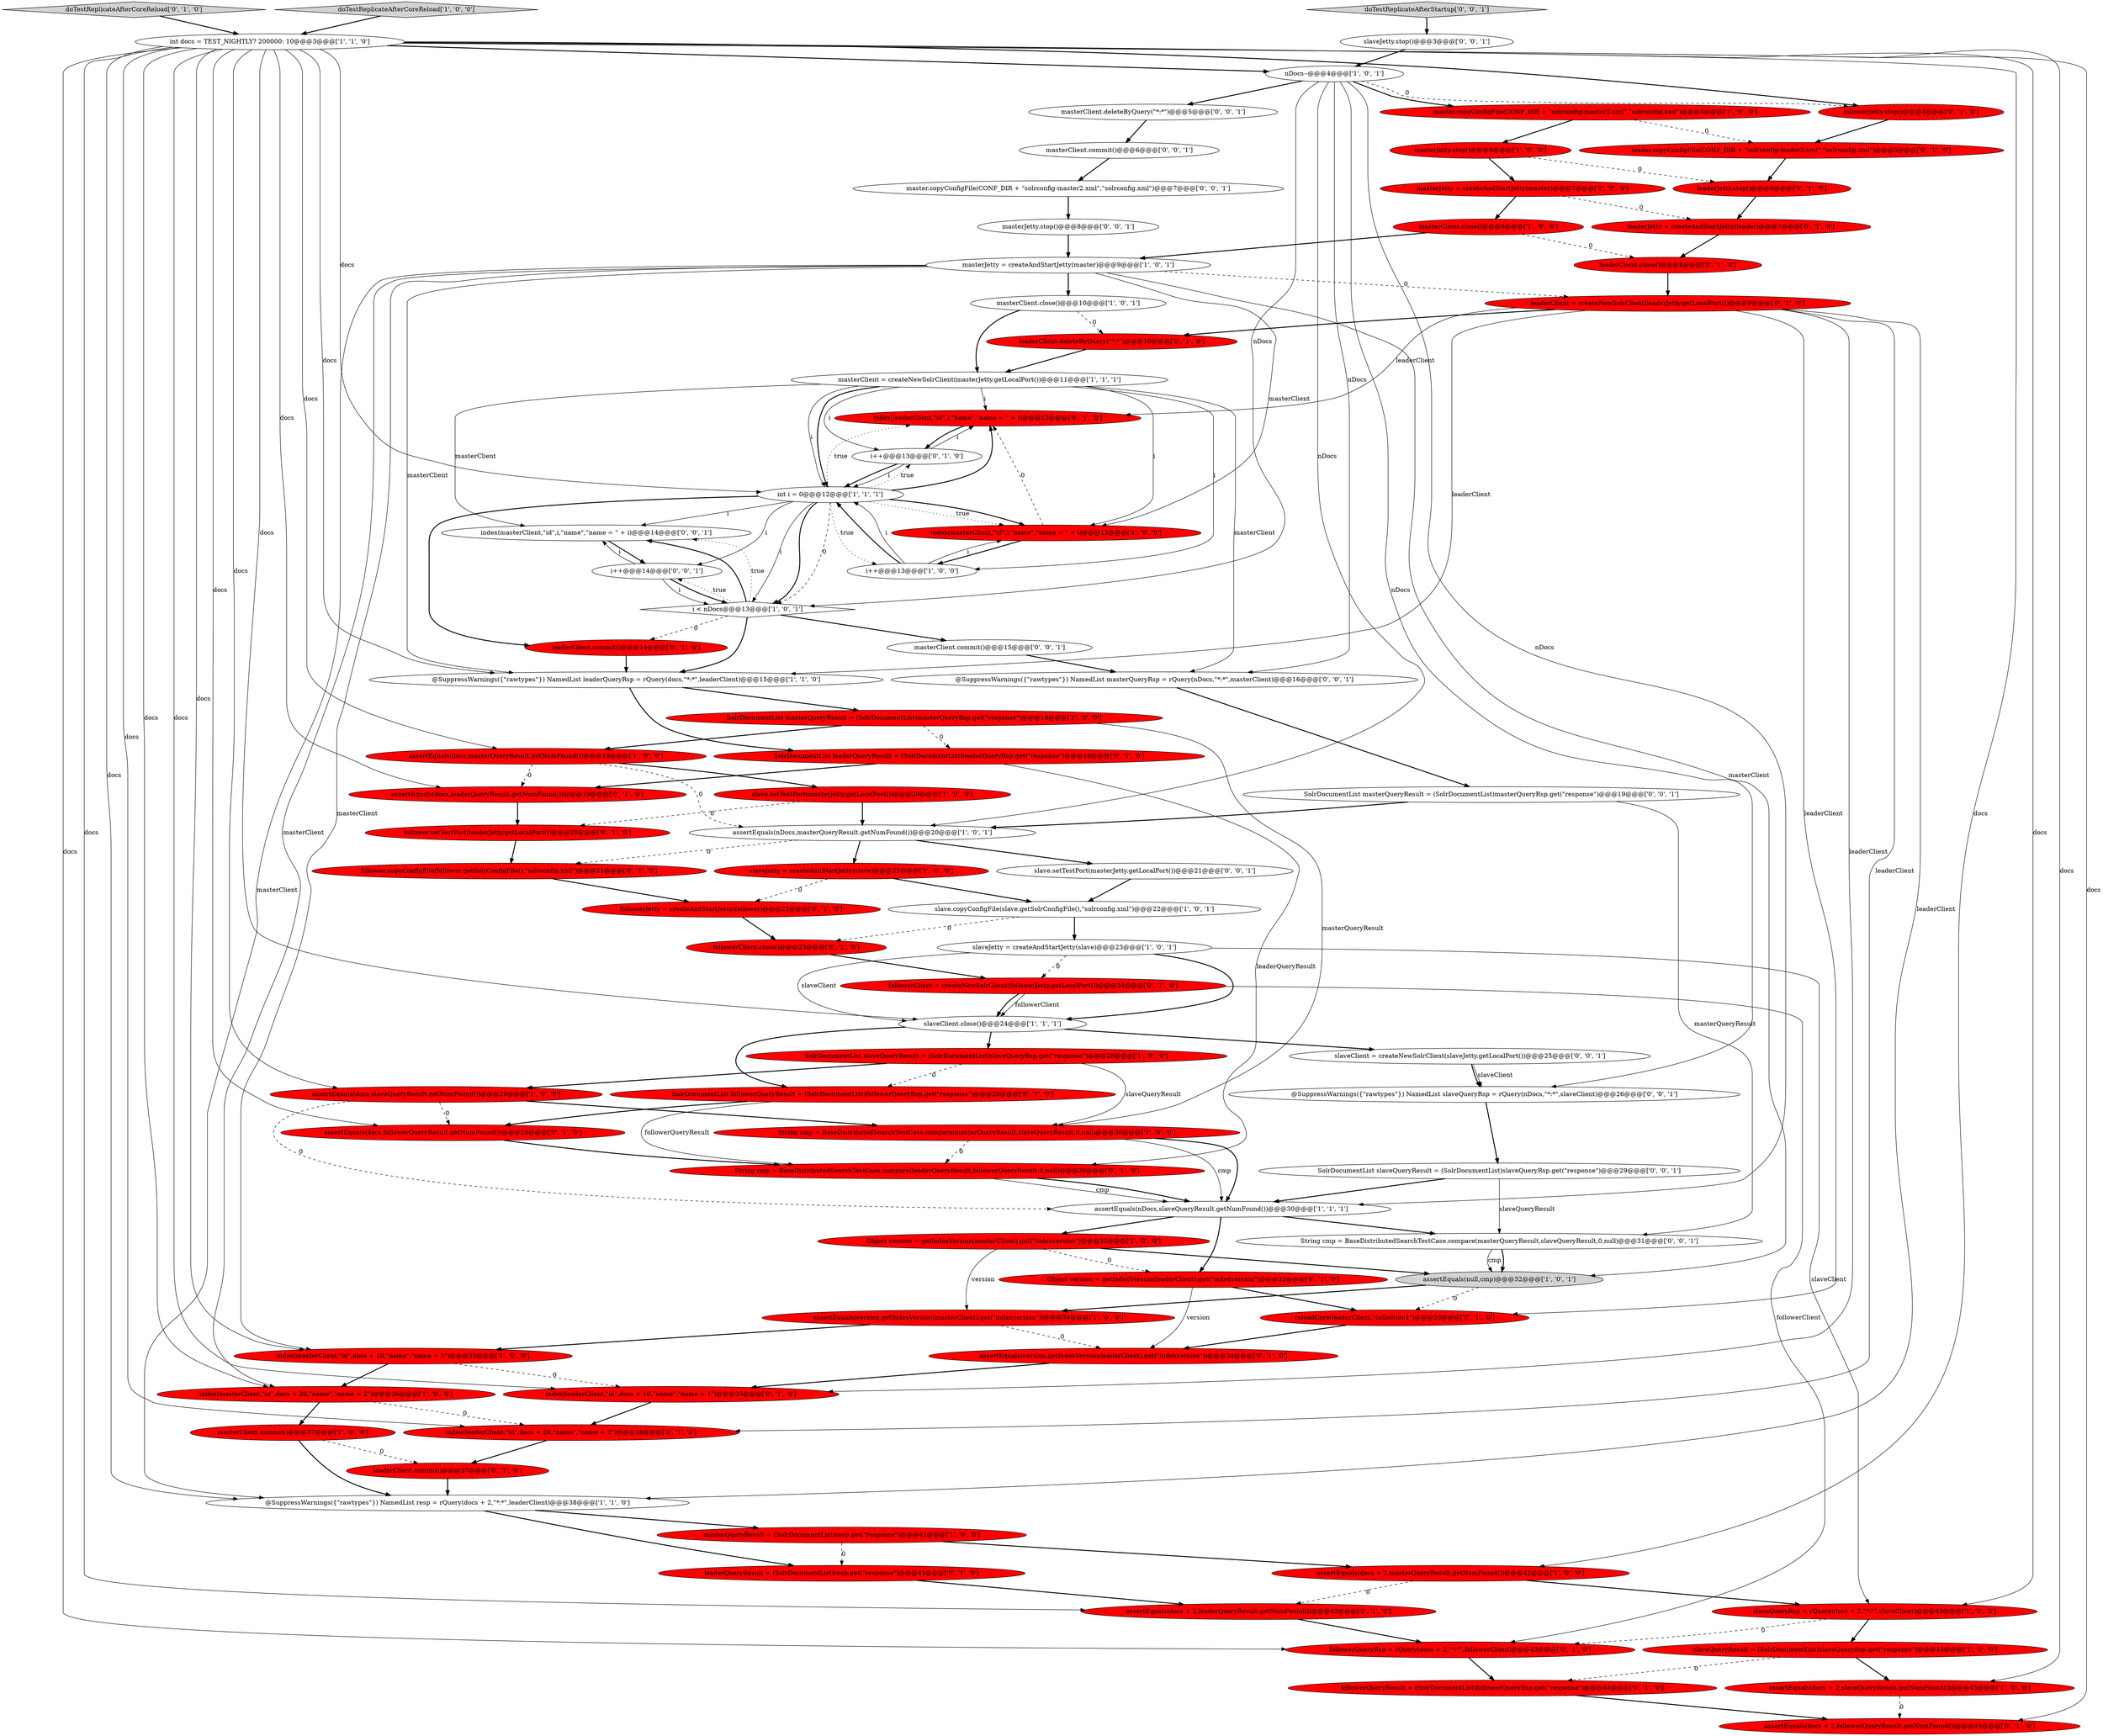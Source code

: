 digraph {
62 [style = filled, label = "index(leaderClient,\"id\",docs + 20,\"name\",\"name = 2\")@@@36@@@['0', '1', '0']", fillcolor = red, shape = ellipse image = "AAA1AAABBB2BBB"];
12 [style = filled, label = "SolrDocumentList masterQueryResult = (SolrDocumentList)masterQueryRsp.get(\"response\")@@@18@@@['1', '0', '0']", fillcolor = red, shape = ellipse image = "AAA1AAABBB1BBB"];
67 [style = filled, label = "doTestReplicateAfterCoreReload['0', '1', '0']", fillcolor = lightgray, shape = diamond image = "AAA0AAABBB2BBB"];
35 [style = filled, label = "master.copyConfigFile(CONF_DIR + \"solrconfig-master3.xml\",\"solrconfig.xml\")@@@5@@@['1', '0', '0']", fillcolor = red, shape = ellipse image = "AAA1AAABBB1BBB"];
79 [style = filled, label = "master.copyConfigFile(CONF_DIR + \"solrconfig-master2.xml\",\"solrconfig.xml\")@@@7@@@['0', '0', '1']", fillcolor = white, shape = ellipse image = "AAA0AAABBB3BBB"];
34 [style = filled, label = "slave.copyConfigFile(slave.getSolrConfigFile(),\"solrconfig.xml\")@@@22@@@['1', '0', '1']", fillcolor = white, shape = ellipse image = "AAA0AAABBB1BBB"];
2 [style = filled, label = "@SuppressWarnings({\"rawtypes\"}) NamedList resp = rQuery(docs + 2,\"*:*\",leaderClient)@@@38@@@['1', '1', '0']", fillcolor = white, shape = ellipse image = "AAA0AAABBB1BBB"];
21 [style = filled, label = "String cmp = BaseDistributedSearchTestCase.compare(masterQueryResult,slaveQueryResult,0,null)@@@30@@@['1', '0', '0']", fillcolor = red, shape = ellipse image = "AAA1AAABBB1BBB"];
45 [style = filled, label = "assertEquals(docs + 2,followerQueryResult.getNumFound())@@@45@@@['0', '1', '0']", fillcolor = red, shape = ellipse image = "AAA1AAABBB2BBB"];
83 [style = filled, label = "masterClient.commit()@@@15@@@['0', '0', '1']", fillcolor = white, shape = ellipse image = "AAA0AAABBB3BBB"];
48 [style = filled, label = "leaderClient.deleteByQuery(\"*:*\")@@@10@@@['0', '1', '0']", fillcolor = red, shape = ellipse image = "AAA1AAABBB2BBB"];
18 [style = filled, label = "assertEquals(docs,masterQueryResult.getNumFound())@@@19@@@['1', '0', '0']", fillcolor = red, shape = ellipse image = "AAA1AAABBB1BBB"];
10 [style = filled, label = "slaveJetty = createAndStartJetty(slave)@@@23@@@['1', '0', '1']", fillcolor = white, shape = ellipse image = "AAA0AAABBB1BBB"];
51 [style = filled, label = "assertEquals(version,getIndexVersion(leaderClient).get(\"indexversion\"))@@@34@@@['0', '1', '0']", fillcolor = red, shape = ellipse image = "AAA1AAABBB2BBB"];
75 [style = filled, label = "String cmp = BaseDistributedSearchTestCase.compare(masterQueryResult,slaveQueryResult,0,null)@@@31@@@['0', '0', '1']", fillcolor = white, shape = ellipse image = "AAA0AAABBB3BBB"];
3 [style = filled, label = "masterJetty = createAndStartJetty(master)@@@7@@@['1', '0', '0']", fillcolor = red, shape = ellipse image = "AAA1AAABBB1BBB"];
22 [style = filled, label = "int docs = TEST_NIGHTLY? 200000: 10@@@3@@@['1', '1', '0']", fillcolor = white, shape = ellipse image = "AAA0AAABBB1BBB"];
56 [style = filled, label = "assertEquals(docs,followerQueryResult.getNumFound())@@@29@@@['0', '1', '0']", fillcolor = red, shape = ellipse image = "AAA1AAABBB2BBB"];
54 [style = filled, label = "reloadCore(leaderClient,\"collection1\")@@@33@@@['0', '1', '0']", fillcolor = red, shape = ellipse image = "AAA1AAABBB2BBB"];
59 [style = filled, label = "followerQueryRsp = rQuery(docs + 2,\"*:*\",followerClient)@@@43@@@['0', '1', '0']", fillcolor = red, shape = ellipse image = "AAA1AAABBB2BBB"];
16 [style = filled, label = "masterClient.commit()@@@37@@@['1', '0', '0']", fillcolor = red, shape = ellipse image = "AAA1AAABBB1BBB"];
85 [style = filled, label = "@SuppressWarnings({\"rawtypes\"}) NamedList slaveQueryRsp = rQuery(nDocs,\"*:*\",slaveClient)@@@26@@@['0', '0', '1']", fillcolor = white, shape = ellipse image = "AAA0AAABBB3BBB"];
63 [style = filled, label = "assertEquals(docs,leaderQueryResult.getNumFound())@@@19@@@['0', '1', '0']", fillcolor = red, shape = ellipse image = "AAA1AAABBB2BBB"];
49 [style = filled, label = "followerJetty.stop()@@@4@@@['0', '1', '0']", fillcolor = red, shape = ellipse image = "AAA1AAABBB2BBB"];
50 [style = filled, label = "SolrDocumentList followerQueryResult = (SolrDocumentList)followerQueryRsp.get(\"response\")@@@28@@@['0', '1', '0']", fillcolor = red, shape = ellipse image = "AAA1AAABBB2BBB"];
58 [style = filled, label = "index(leaderClient,\"id\",i,\"name\",\"name = \" + i)@@@13@@@['0', '1', '0']", fillcolor = red, shape = ellipse image = "AAA1AAABBB2BBB"];
39 [style = filled, label = "followerClient.close()@@@23@@@['0', '1', '0']", fillcolor = red, shape = ellipse image = "AAA1AAABBB2BBB"];
38 [style = filled, label = "assertEquals(version,getIndexVersion(masterClient).get(\"indexversion\"))@@@34@@@['1', '0', '0']", fillcolor = red, shape = ellipse image = "AAA1AAABBB1BBB"];
80 [style = filled, label = "masterClient.commit()@@@6@@@['0', '0', '1']", fillcolor = white, shape = ellipse image = "AAA0AAABBB3BBB"];
0 [style = filled, label = "@SuppressWarnings({\"rawtypes\"}) NamedList leaderQueryRsp = rQuery(docs,\"*:*\",leaderClient)@@@15@@@['1', '1', '0']", fillcolor = white, shape = ellipse image = "AAA0AAABBB1BBB"];
46 [style = filled, label = "followerJetty = createAndStartJetty(follower)@@@22@@@['0', '1', '0']", fillcolor = red, shape = ellipse image = "AAA1AAABBB2BBB"];
15 [style = filled, label = "i < nDocs@@@13@@@['1', '0', '1']", fillcolor = white, shape = diamond image = "AAA0AAABBB1BBB"];
9 [style = filled, label = "index(masterClient,\"id\",docs + 10,\"name\",\"name = 1\")@@@35@@@['1', '0', '0']", fillcolor = red, shape = ellipse image = "AAA1AAABBB1BBB"];
19 [style = filled, label = "assertEquals(null,cmp)@@@32@@@['1', '0', '1']", fillcolor = lightgray, shape = ellipse image = "AAA0AAABBB1BBB"];
53 [style = filled, label = "SolrDocumentList leaderQueryResult = (SolrDocumentList)leaderQueryRsp.get(\"response\")@@@18@@@['0', '1', '0']", fillcolor = red, shape = ellipse image = "AAA1AAABBB2BBB"];
42 [style = filled, label = "String cmp = BaseDistributedSearchTestCase.compare(leaderQueryResult,followerQueryResult,0,null)@@@30@@@['0', '1', '0']", fillcolor = red, shape = ellipse image = "AAA1AAABBB2BBB"];
24 [style = filled, label = "Object version = getIndexVersion(masterClient).get(\"indexversion\")@@@32@@@['1', '0', '0']", fillcolor = red, shape = ellipse image = "AAA1AAABBB1BBB"];
25 [style = filled, label = "slaveJetty = createAndStartJetty(slave)@@@22@@@['1', '0', '0']", fillcolor = red, shape = ellipse image = "AAA1AAABBB1BBB"];
26 [style = filled, label = "masterClient.close()@@@8@@@['1', '0', '0']", fillcolor = red, shape = ellipse image = "AAA1AAABBB1BBB"];
32 [style = filled, label = "index(masterClient,\"id\",i,\"name\",\"name = \" + i)@@@13@@@['1', '0', '0']", fillcolor = red, shape = ellipse image = "AAA1AAABBB1BBB"];
28 [style = filled, label = "i++@@@13@@@['1', '0', '0']", fillcolor = white, shape = ellipse image = "AAA0AAABBB1BBB"];
69 [style = filled, label = "leaderJetty = createAndStartJetty(leader)@@@7@@@['0', '1', '0']", fillcolor = red, shape = ellipse image = "AAA1AAABBB2BBB"];
84 [style = filled, label = "slaveJetty.stop()@@@3@@@['0', '0', '1']", fillcolor = white, shape = ellipse image = "AAA0AAABBB3BBB"];
70 [style = filled, label = "follower.copyConfigFile(follower.getSolrConfigFile(),\"solrconfig.xml\")@@@21@@@['0', '1', '0']", fillcolor = red, shape = ellipse image = "AAA1AAABBB2BBB"];
30 [style = filled, label = "masterJetty = createAndStartJetty(master)@@@9@@@['1', '0', '1']", fillcolor = white, shape = ellipse image = "AAA0AAABBB1BBB"];
40 [style = filled, label = "leaderClient.commit()@@@37@@@['0', '1', '0']", fillcolor = red, shape = ellipse image = "AAA1AAABBB2BBB"];
74 [style = filled, label = "doTestReplicateAfterStartup['0', '0', '1']", fillcolor = lightgray, shape = diamond image = "AAA0AAABBB3BBB"];
77 [style = filled, label = "i++@@@14@@@['0', '0', '1']", fillcolor = white, shape = ellipse image = "AAA0AAABBB3BBB"];
29 [style = filled, label = "assertEquals(nDocs,masterQueryResult.getNumFound())@@@20@@@['1', '0', '1']", fillcolor = white, shape = ellipse image = "AAA0AAABBB1BBB"];
31 [style = filled, label = "masterJetty.stop()@@@6@@@['1', '0', '0']", fillcolor = red, shape = ellipse image = "AAA1AAABBB1BBB"];
44 [style = filled, label = "leaderClient.commit()@@@14@@@['0', '1', '0']", fillcolor = red, shape = ellipse image = "AAA1AAABBB2BBB"];
14 [style = filled, label = "SolrDocumentList slaveQueryResult = (SolrDocumentList)slaveQueryRsp.get(\"response\")@@@28@@@['1', '0', '0']", fillcolor = red, shape = ellipse image = "AAA1AAABBB1BBB"];
52 [style = filled, label = "i++@@@13@@@['0', '1', '0']", fillcolor = white, shape = ellipse image = "AAA0AAABBB2BBB"];
61 [style = filled, label = "index(leaderClient,\"id\",docs + 10,\"name\",\"name = 1\")@@@35@@@['0', '1', '0']", fillcolor = red, shape = ellipse image = "AAA1AAABBB2BBB"];
64 [style = filled, label = "leaderQueryResult = (SolrDocumentList)resp.get(\"response\")@@@41@@@['0', '1', '0']", fillcolor = red, shape = ellipse image = "AAA1AAABBB2BBB"];
1 [style = filled, label = "nDocs--@@@4@@@['1', '0', '1']", fillcolor = white, shape = ellipse image = "AAA0AAABBB1BBB"];
82 [style = filled, label = "index(masterClient,\"id\",i,\"name\",\"name = \" + i)@@@14@@@['0', '0', '1']", fillcolor = white, shape = ellipse image = "AAA0AAABBB3BBB"];
7 [style = filled, label = "slave.setTestPort(masterJetty.getLocalPort())@@@20@@@['1', '0', '0']", fillcolor = red, shape = ellipse image = "AAA1AAABBB1BBB"];
66 [style = filled, label = "leaderJetty.stop()@@@6@@@['0', '1', '0']", fillcolor = red, shape = ellipse image = "AAA1AAABBB2BBB"];
20 [style = filled, label = "slaveClient.close()@@@24@@@['1', '1', '1']", fillcolor = white, shape = ellipse image = "AAA0AAABBB1BBB"];
17 [style = filled, label = "slaveQueryResult = (SolrDocumentList)slaveQueryRsp.get(\"response\")@@@44@@@['1', '0', '0']", fillcolor = red, shape = ellipse image = "AAA1AAABBB1BBB"];
27 [style = filled, label = "int i = 0@@@12@@@['1', '1', '1']", fillcolor = white, shape = ellipse image = "AAA0AAABBB1BBB"];
57 [style = filled, label = "Object version = getIndexVersion(leaderClient).get(\"indexversion\")@@@32@@@['0', '1', '0']", fillcolor = red, shape = ellipse image = "AAA1AAABBB2BBB"];
76 [style = filled, label = "masterJetty.stop()@@@8@@@['0', '0', '1']", fillcolor = white, shape = ellipse image = "AAA0AAABBB3BBB"];
5 [style = filled, label = "slaveQueryRsp = rQuery(docs + 2,\"*:*\",slaveClient)@@@43@@@['1', '0', '0']", fillcolor = red, shape = ellipse image = "AAA1AAABBB1BBB"];
36 [style = filled, label = "assertEquals(docs + 2,masterQueryResult.getNumFound())@@@42@@@['1', '0', '0']", fillcolor = red, shape = ellipse image = "AAA1AAABBB1BBB"];
4 [style = filled, label = "assertEquals(nDocs,slaveQueryResult.getNumFound())@@@30@@@['1', '1', '1']", fillcolor = white, shape = ellipse image = "AAA0AAABBB1BBB"];
13 [style = filled, label = "assertEquals(docs,slaveQueryResult.getNumFound())@@@29@@@['1', '0', '0']", fillcolor = red, shape = ellipse image = "AAA1AAABBB1BBB"];
43 [style = filled, label = "followerQueryResult = (SolrDocumentList)followerQueryRsp.get(\"response\")@@@44@@@['0', '1', '0']", fillcolor = red, shape = ellipse image = "AAA1AAABBB2BBB"];
8 [style = filled, label = "masterClient = createNewSolrClient(masterJetty.getLocalPort())@@@11@@@['1', '1', '1']", fillcolor = white, shape = ellipse image = "AAA0AAABBB1BBB"];
73 [style = filled, label = "masterClient.deleteByQuery(\"*:*\")@@@5@@@['0', '0', '1']", fillcolor = white, shape = ellipse image = "AAA0AAABBB3BBB"];
60 [style = filled, label = "leader.copyConfigFile(CONF_DIR + \"solrconfig-leader3.xml\",\"solrconfig.xml\")@@@5@@@['0', '1', '0']", fillcolor = red, shape = ellipse image = "AAA1AAABBB2BBB"];
78 [style = filled, label = "SolrDocumentList masterQueryResult = (SolrDocumentList)masterQueryRsp.get(\"response\")@@@19@@@['0', '0', '1']", fillcolor = white, shape = ellipse image = "AAA0AAABBB3BBB"];
71 [style = filled, label = "slave.setTestPort(masterJetty.getLocalPort())@@@21@@@['0', '0', '1']", fillcolor = white, shape = ellipse image = "AAA0AAABBB3BBB"];
6 [style = filled, label = "assertEquals(docs + 2,slaveQueryResult.getNumFound())@@@45@@@['1', '0', '0']", fillcolor = red, shape = ellipse image = "AAA1AAABBB1BBB"];
81 [style = filled, label = "SolrDocumentList slaveQueryResult = (SolrDocumentList)slaveQueryRsp.get(\"response\")@@@29@@@['0', '0', '1']", fillcolor = white, shape = ellipse image = "AAA0AAABBB3BBB"];
37 [style = filled, label = "masterQueryResult = (SolrDocumentList)resp.get(\"response\")@@@41@@@['1', '0', '0']", fillcolor = red, shape = ellipse image = "AAA1AAABBB1BBB"];
47 [style = filled, label = "leaderClient.close()@@@8@@@['0', '1', '0']", fillcolor = red, shape = ellipse image = "AAA1AAABBB2BBB"];
55 [style = filled, label = "leaderClient = createNewSolrClient(leaderJetty.getLocalPort())@@@9@@@['0', '1', '0']", fillcolor = red, shape = ellipse image = "AAA1AAABBB2BBB"];
11 [style = filled, label = "doTestReplicateAfterCoreReload['1', '0', '0']", fillcolor = lightgray, shape = diamond image = "AAA0AAABBB1BBB"];
86 [style = filled, label = "@SuppressWarnings({\"rawtypes\"}) NamedList masterQueryRsp = rQuery(nDocs,\"*:*\",masterClient)@@@16@@@['0', '0', '1']", fillcolor = white, shape = ellipse image = "AAA0AAABBB3BBB"];
65 [style = filled, label = "assertEquals(docs + 2,leaderQueryResult.getNumFound())@@@42@@@['0', '1', '0']", fillcolor = red, shape = ellipse image = "AAA1AAABBB2BBB"];
23 [style = filled, label = "index(masterClient,\"id\",docs + 20,\"name\",\"name = 2\")@@@36@@@['1', '0', '0']", fillcolor = red, shape = ellipse image = "AAA1AAABBB1BBB"];
41 [style = filled, label = "follower.setTestPort(leaderJetty.getLocalPort())@@@20@@@['0', '1', '0']", fillcolor = red, shape = ellipse image = "AAA1AAABBB2BBB"];
33 [style = filled, label = "masterClient.close()@@@10@@@['1', '0', '1']", fillcolor = white, shape = ellipse image = "AAA0AAABBB1BBB"];
68 [style = filled, label = "followerClient = createNewSolrClient(followerJetty.getLocalPort())@@@24@@@['0', '1', '0']", fillcolor = red, shape = ellipse image = "AAA1AAABBB2BBB"];
72 [style = filled, label = "slaveClient = createNewSolrClient(slaveJetty.getLocalPort())@@@25@@@['0', '0', '1']", fillcolor = white, shape = ellipse image = "AAA0AAABBB3BBB"];
40->2 [style = bold, label=""];
27->32 [style = dotted, label="true"];
27->32 [style = bold, label=""];
15->82 [style = dotted, label="true"];
22->65 [style = solid, label="docs"];
84->1 [style = bold, label=""];
13->56 [style = dashed, label="0"];
52->58 [style = solid, label="i"];
25->34 [style = bold, label=""];
52->27 [style = bold, label=""];
27->82 [style = solid, label="i"];
22->6 [style = solid, label="docs"];
27->44 [style = bold, label=""];
53->63 [style = bold, label=""];
50->56 [style = bold, label=""];
27->58 [style = bold, label=""];
79->76 [style = bold, label=""];
22->56 [style = solid, label="docs"];
23->62 [style = dashed, label="0"];
27->15 [style = bold, label=""];
22->63 [style = solid, label="docs"];
10->5 [style = solid, label="slaveClient"];
4->75 [style = bold, label=""];
0->53 [style = bold, label=""];
22->5 [style = solid, label="docs"];
55->48 [style = bold, label=""];
73->80 [style = bold, label=""];
36->65 [style = dashed, label="0"];
1->49 [style = dashed, label="0"];
75->19 [style = bold, label=""];
78->75 [style = solid, label="masterQueryResult"];
51->61 [style = bold, label=""];
78->29 [style = bold, label=""];
14->21 [style = solid, label="slaveQueryResult"];
63->41 [style = bold, label=""];
15->0 [style = bold, label=""];
12->18 [style = bold, label=""];
55->0 [style = solid, label="leaderClient"];
28->32 [style = solid, label="i"];
15->82 [style = bold, label=""];
55->61 [style = solid, label="leaderClient"];
10->68 [style = dashed, label="0"];
62->40 [style = bold, label=""];
8->27 [style = bold, label=""];
8->28 [style = solid, label="i"];
35->60 [style = dashed, label="0"];
83->86 [style = bold, label=""];
50->42 [style = solid, label="followerQueryResult"];
60->66 [style = bold, label=""];
7->29 [style = bold, label=""];
22->45 [style = solid, label="docs"];
3->69 [style = dashed, label="0"];
57->54 [style = bold, label=""];
18->29 [style = dashed, label="0"];
35->31 [style = bold, label=""];
77->15 [style = solid, label="i"];
24->19 [style = bold, label=""];
52->27 [style = solid, label="i"];
37->36 [style = bold, label=""];
17->43 [style = dashed, label="0"];
19->54 [style = dashed, label="0"];
72->85 [style = solid, label="slaveClient"];
18->63 [style = dashed, label="0"];
55->58 [style = solid, label="leaderClient"];
26->47 [style = dashed, label="0"];
8->27 [style = solid, label="i"];
28->27 [style = solid, label="i"];
1->35 [style = bold, label=""];
20->14 [style = bold, label=""];
46->39 [style = bold, label=""];
86->78 [style = bold, label=""];
31->66 [style = dashed, label="0"];
5->17 [style = bold, label=""];
43->45 [style = bold, label=""];
29->71 [style = bold, label=""];
22->49 [style = bold, label=""];
67->22 [style = bold, label=""];
55->2 [style = solid, label="leaderClient"];
66->69 [style = bold, label=""];
77->15 [style = bold, label=""];
55->54 [style = solid, label="leaderClient"];
80->79 [style = bold, label=""];
71->34 [style = bold, label=""];
27->15 [style = dashed, label="0"];
27->58 [style = dotted, label="true"];
22->27 [style = solid, label="docs"];
6->45 [style = dashed, label="0"];
38->51 [style = dashed, label="0"];
75->19 [style = solid, label="cmp"];
68->20 [style = solid, label="followerClient"];
68->59 [style = solid, label="followerClient"];
5->59 [style = dashed, label="0"];
57->51 [style = solid, label="version"];
81->75 [style = solid, label="slaveQueryResult"];
31->3 [style = bold, label=""];
18->7 [style = bold, label=""];
24->57 [style = dashed, label="0"];
19->38 [style = bold, label=""];
33->8 [style = bold, label=""];
59->43 [style = bold, label=""];
16->40 [style = dashed, label="0"];
81->4 [style = bold, label=""];
41->70 [style = bold, label=""];
21->4 [style = bold, label=""];
30->23 [style = solid, label="masterClient"];
33->48 [style = dashed, label="0"];
4->24 [style = bold, label=""];
30->33 [style = bold, label=""];
37->64 [style = dashed, label="0"];
17->6 [style = bold, label=""];
4->57 [style = bold, label=""];
30->32 [style = solid, label="masterClient"];
82->77 [style = bold, label=""];
0->12 [style = bold, label=""];
74->84 [style = bold, label=""];
38->9 [style = bold, label=""];
3->26 [style = bold, label=""];
2->64 [style = bold, label=""];
1->73 [style = bold, label=""];
27->15 [style = solid, label="i"];
22->62 [style = solid, label="docs"];
8->86 [style = solid, label="masterClient"];
70->46 [style = bold, label=""];
22->36 [style = solid, label="docs"];
21->42 [style = dashed, label="0"];
12->53 [style = dashed, label="0"];
22->59 [style = solid, label="docs"];
42->4 [style = solid, label="cmp"];
27->52 [style = dotted, label="true"];
42->4 [style = bold, label=""];
72->85 [style = bold, label=""];
9->61 [style = dashed, label="0"];
32->58 [style = dashed, label="0"];
30->9 [style = solid, label="masterClient"];
34->39 [style = dashed, label="0"];
77->82 [style = solid, label="i"];
64->65 [style = bold, label=""];
49->60 [style = bold, label=""];
8->82 [style = solid, label="masterClient"];
85->81 [style = bold, label=""];
11->22 [style = bold, label=""];
10->20 [style = solid, label="slaveClient"];
8->58 [style = solid, label="i"];
25->46 [style = dashed, label="0"];
22->13 [style = solid, label="docs"];
27->77 [style = solid, label="i"];
36->5 [style = bold, label=""];
7->41 [style = dashed, label="0"];
39->68 [style = bold, label=""];
22->1 [style = bold, label=""];
14->13 [style = bold, label=""];
22->9 [style = solid, label="docs"];
1->85 [style = solid, label="nDocs"];
1->29 [style = solid, label="nDocs"];
12->21 [style = solid, label="masterQueryResult"];
22->61 [style = solid, label="docs"];
14->50 [style = dashed, label="0"];
61->62 [style = bold, label=""];
22->2 [style = solid, label="docs"];
20->50 [style = bold, label=""];
54->51 [style = bold, label=""];
30->19 [style = solid, label="masterClient"];
23->16 [style = bold, label=""];
10->20 [style = bold, label=""];
29->70 [style = dashed, label="0"];
8->52 [style = solid, label="i"];
29->25 [style = bold, label=""];
30->55 [style = dashed, label="0"];
1->15 [style = solid, label="nDocs"];
15->44 [style = dashed, label="0"];
22->0 [style = solid, label="docs"];
1->86 [style = solid, label="nDocs"];
48->8 [style = bold, label=""];
16->2 [style = bold, label=""];
34->10 [style = bold, label=""];
76->30 [style = bold, label=""];
56->42 [style = bold, label=""];
22->18 [style = solid, label="docs"];
30->0 [style = solid, label="masterClient"];
26->30 [style = bold, label=""];
8->32 [style = solid, label="i"];
53->42 [style = solid, label="leaderQueryResult"];
9->23 [style = bold, label=""];
21->4 [style = solid, label="cmp"];
24->38 [style = solid, label="version"];
27->28 [style = dotted, label="true"];
22->20 [style = solid, label="docs"];
47->55 [style = bold, label=""];
30->2 [style = solid, label="masterClient"];
22->23 [style = solid, label="docs"];
15->83 [style = bold, label=""];
69->47 [style = bold, label=""];
65->59 [style = bold, label=""];
20->72 [style = bold, label=""];
15->77 [style = dotted, label="true"];
13->4 [style = dashed, label="0"];
55->62 [style = solid, label="leaderClient"];
58->52 [style = bold, label=""];
28->27 [style = bold, label=""];
2->37 [style = bold, label=""];
13->21 [style = bold, label=""];
32->28 [style = bold, label=""];
68->20 [style = bold, label=""];
44->0 [style = bold, label=""];
1->4 [style = solid, label="nDocs"];
}
